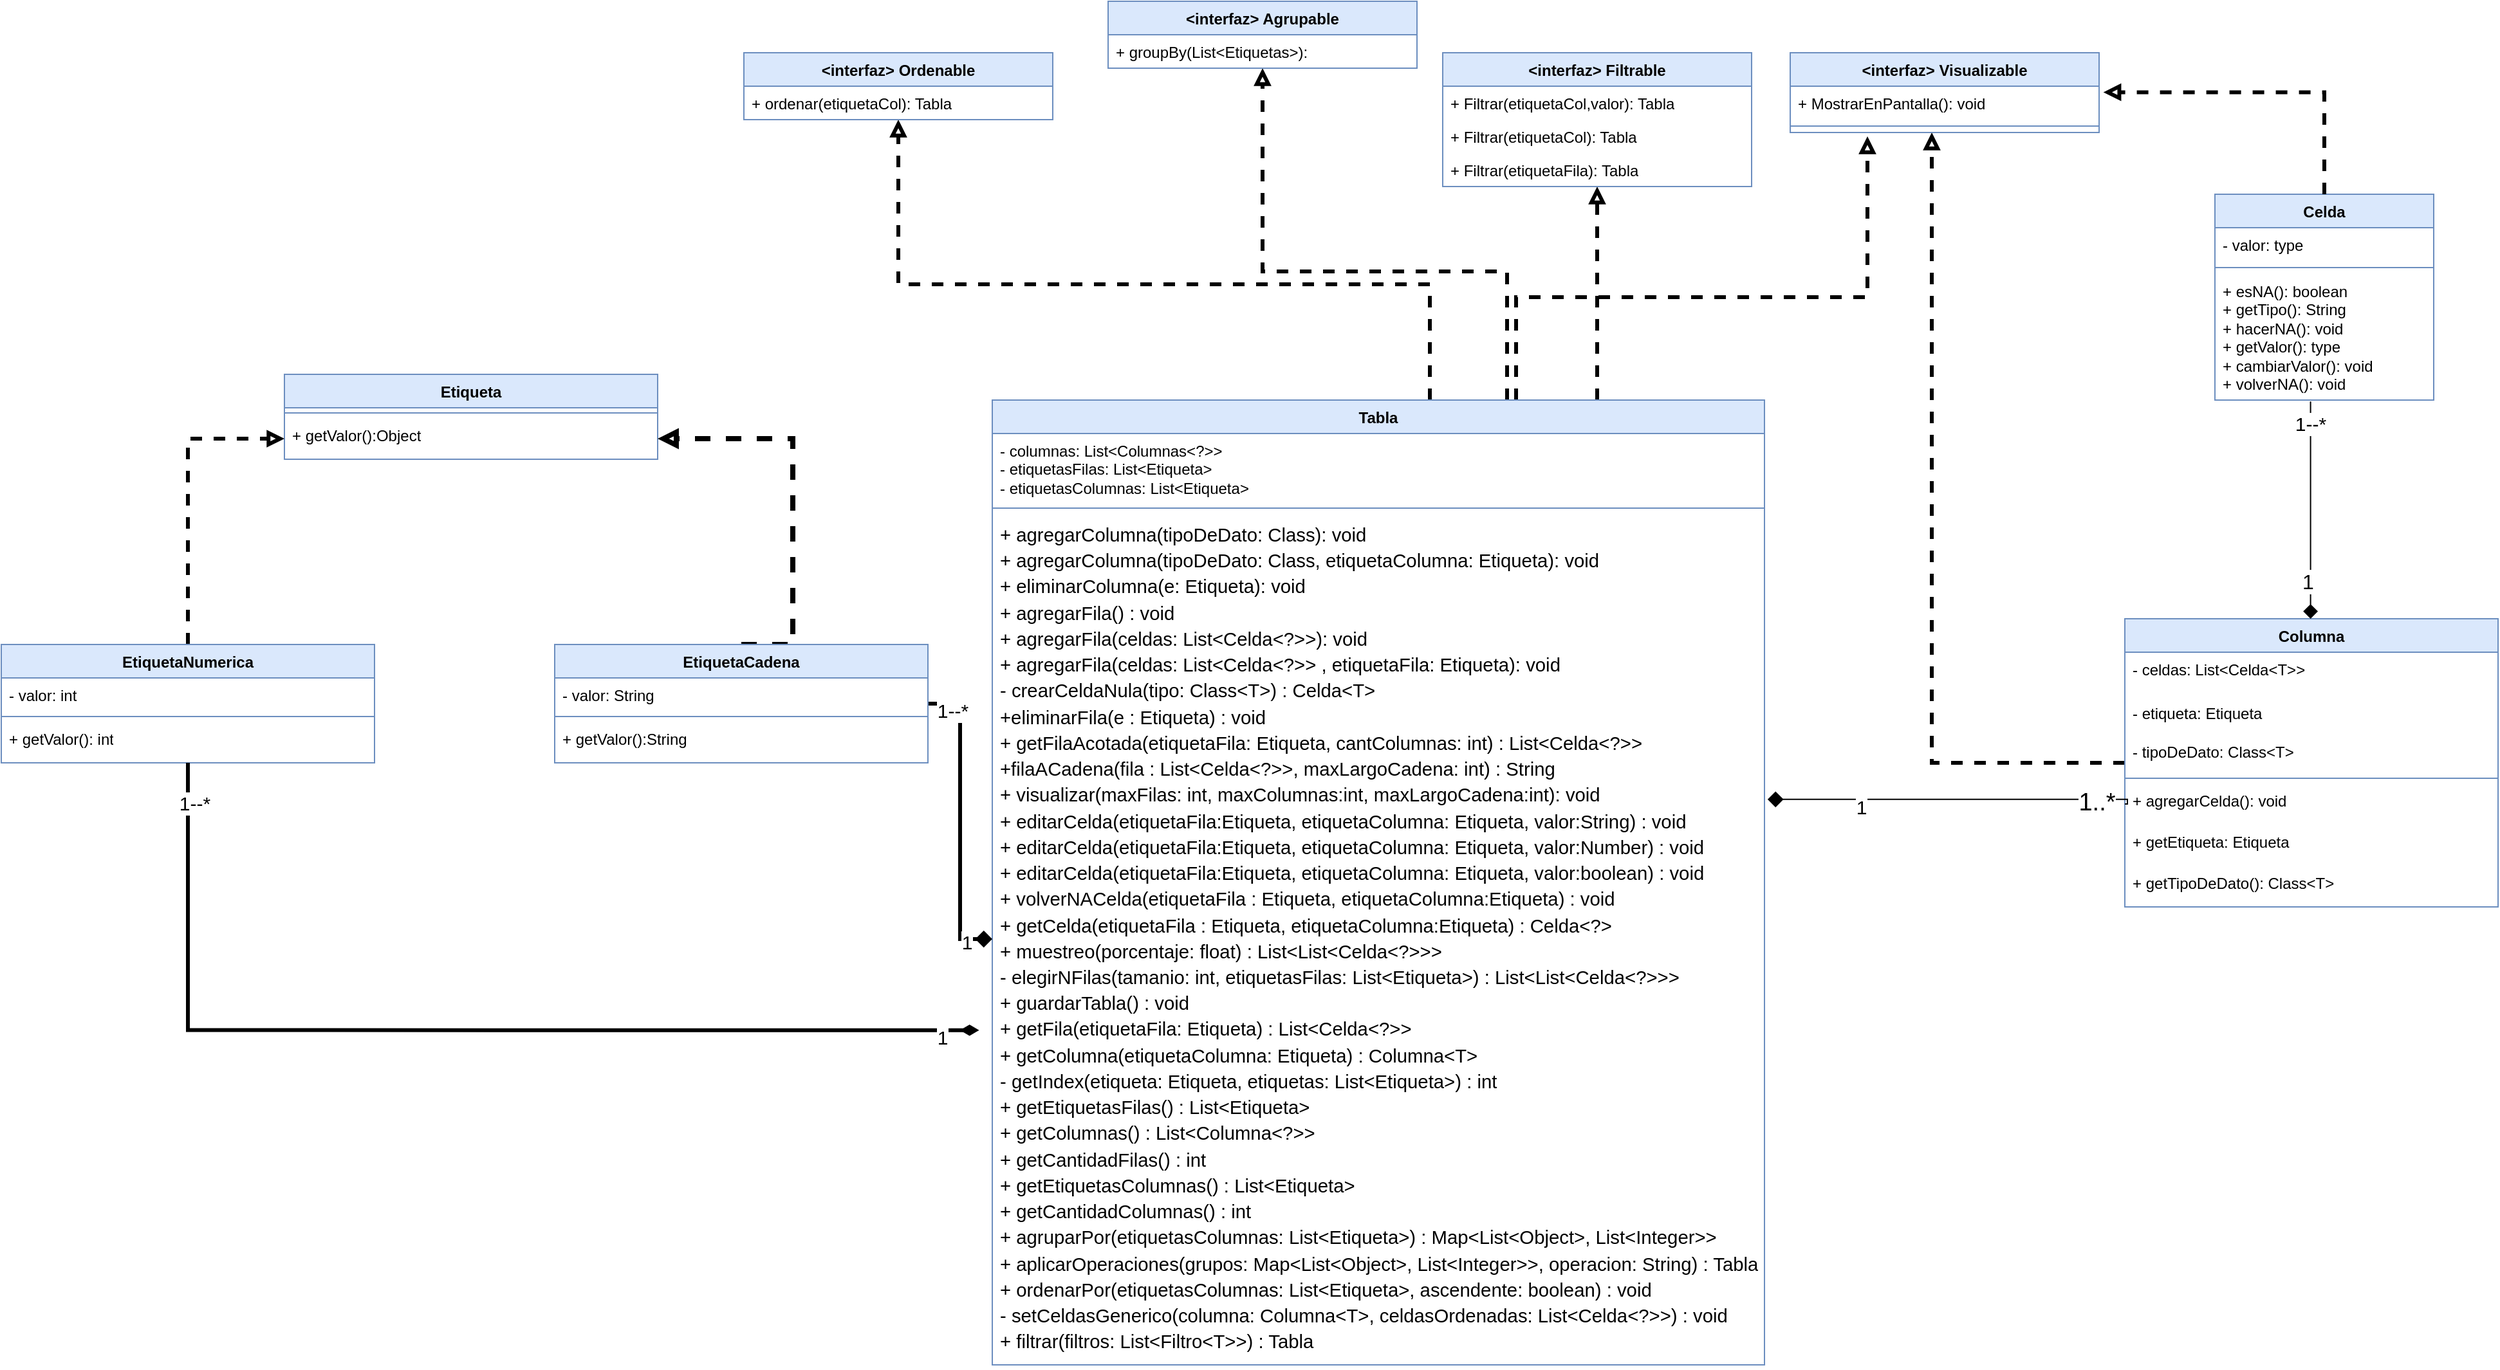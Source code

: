 <mxfile version="24.8.3">
  <diagram id="C5RBs43oDa-KdzZeNtuy" name="Page-1">
    <mxGraphModel grid="1" page="1" gridSize="10" guides="1" tooltips="1" connect="1" arrows="1" fold="1" pageScale="1" pageWidth="827" pageHeight="1169" math="0" shadow="0">
      <root>
        <mxCell id="WIyWlLk6GJQsqaUBKTNV-0" />
        <mxCell id="WIyWlLk6GJQsqaUBKTNV-1" parent="WIyWlLk6GJQsqaUBKTNV-0" />
        <mxCell id="q9UrmFjbQstU2wRroAio-48" style="edgeStyle=orthogonalEdgeStyle;rounded=0;orthogonalLoop=1;jettySize=auto;html=1;endArrow=block;endFill=0;dashed=1;targetPerimeterSpacing=3;strokeWidth=3;" edge="1" parent="WIyWlLk6GJQsqaUBKTNV-1" source="oLj8v_Cs-I64bkj5ZnjB-8" target="q9UrmFjbQstU2wRroAio-42">
          <mxGeometry relative="1" as="geometry">
            <mxPoint x="510" y="-50" as="targetPoint" />
            <Array as="points">
              <mxPoint x="187" y="70" />
              <mxPoint x="460" y="70" />
            </Array>
          </mxGeometry>
        </mxCell>
        <mxCell id="CI0wXf1N5m8Gd59wG75S-23" style="edgeStyle=orthogonalEdgeStyle;rounded=0;orthogonalLoop=1;jettySize=auto;html=1;dashed=1;strokeWidth=3;endArrow=block;endFill=0;" edge="1" parent="WIyWlLk6GJQsqaUBKTNV-1" source="oLj8v_Cs-I64bkj5ZnjB-8" target="CI0wXf1N5m8Gd59wG75S-9">
          <mxGeometry relative="1" as="geometry">
            <Array as="points">
              <mxPoint x="180" y="50" />
              <mxPoint x="-10" y="50" />
            </Array>
          </mxGeometry>
        </mxCell>
        <mxCell id="CI0wXf1N5m8Gd59wG75S-24" style="edgeStyle=orthogonalEdgeStyle;rounded=0;orthogonalLoop=1;jettySize=auto;html=1;dashed=1;strokeWidth=3;endArrow=block;endFill=0;" edge="1" parent="WIyWlLk6GJQsqaUBKTNV-1" source="oLj8v_Cs-I64bkj5ZnjB-8" target="CI0wXf1N5m8Gd59wG75S-14">
          <mxGeometry relative="1" as="geometry">
            <Array as="points">
              <mxPoint x="120" y="60" />
              <mxPoint x="-293" y="60" />
            </Array>
          </mxGeometry>
        </mxCell>
        <mxCell id="CI0wXf1N5m8Gd59wG75S-25" style="edgeStyle=orthogonalEdgeStyle;rounded=0;orthogonalLoop=1;jettySize=auto;html=1;dashed=1;strokeWidth=3;endArrow=block;endFill=0;" edge="1" parent="WIyWlLk6GJQsqaUBKTNV-1" source="oLj8v_Cs-I64bkj5ZnjB-8" target="CI0wXf1N5m8Gd59wG75S-6">
          <mxGeometry relative="1" as="geometry">
            <Array as="points">
              <mxPoint x="250" y="90" />
              <mxPoint x="250" y="90" />
            </Array>
          </mxGeometry>
        </mxCell>
        <mxCell id="oLj8v_Cs-I64bkj5ZnjB-8" value="Tabla" style="swimlane;fontStyle=1;align=center;verticalAlign=top;childLayout=stackLayout;horizontal=1;startSize=26;horizontalStack=0;resizeParent=1;resizeParentMax=0;resizeLast=0;collapsible=1;marginBottom=0;whiteSpace=wrap;html=1;fillColor=#dae8fc;strokeColor=#6c8ebf;" vertex="1" parent="WIyWlLk6GJQsqaUBKTNV-1">
          <mxGeometry x="-220" y="150" width="600" height="750" as="geometry" />
        </mxCell>
        <mxCell id="oLj8v_Cs-I64bkj5ZnjB-9" value="- columnas: List&amp;lt;Columnas&amp;lt;?&amp;gt;&amp;gt;&lt;div&gt;- etiquetasFilas: List&amp;lt;Etiqueta&amp;gt;&lt;/div&gt;&lt;div&gt;- etiquetasColumnas: List&amp;lt;Etiqueta&amp;gt;&lt;/div&gt;" style="text;strokeColor=none;fillColor=none;align=left;verticalAlign=top;spacingLeft=4;spacingRight=4;overflow=hidden;rotatable=0;points=[[0,0.5],[1,0.5]];portConstraint=eastwest;whiteSpace=wrap;html=1;" vertex="1" parent="oLj8v_Cs-I64bkj5ZnjB-8">
          <mxGeometry y="26" width="600" height="54" as="geometry" />
        </mxCell>
        <mxCell id="oLj8v_Cs-I64bkj5ZnjB-10" value="" style="line;strokeWidth=1;fillColor=none;align=left;verticalAlign=middle;spacingTop=-1;spacingLeft=3;spacingRight=3;rotatable=0;labelPosition=right;points=[];portConstraint=eastwest;strokeColor=inherit;" vertex="1" parent="oLj8v_Cs-I64bkj5ZnjB-8">
          <mxGeometry y="80" width="600" height="8" as="geometry" />
        </mxCell>
        <mxCell id="oLj8v_Cs-I64bkj5ZnjB-25" value="&lt;span id=&quot;docs-internal-guid-390aeb77-7fff-f92b-782c-c8a7b1c5136b&quot;&gt;&lt;p style=&quot;line-height:1.38;margin-top:0pt;margin-bottom:0pt;&quot; dir=&quot;ltr&quot;&gt;&lt;span style=&quot;font-size: 11pt; font-family: Arial, sans-serif; background-color: transparent; font-variant-numeric: normal; font-variant-east-asian: normal; font-variant-alternates: normal; font-variant-position: normal; vertical-align: baseline; white-space-collapse: preserve;&quot;&gt;+ agregarColumna(tipoDeDato: Class): void&lt;/span&gt;&lt;/p&gt;&lt;p style=&quot;line-height:1.38;margin-top:0pt;margin-bottom:0pt;&quot; dir=&quot;ltr&quot;&gt;&lt;span style=&quot;font-size: 11pt; font-family: Arial, sans-serif; background-color: transparent; font-variant-numeric: normal; font-variant-east-asian: normal; font-variant-alternates: normal; font-variant-position: normal; vertical-align: baseline; white-space-collapse: preserve;&quot;&gt;+ agregarColumna(tipoDeDato: Class, etiquetaColumna: Etiqueta): void&lt;/span&gt;&lt;/p&gt;&lt;p style=&quot;line-height:1.38;margin-top:0pt;margin-bottom:0pt;&quot; dir=&quot;ltr&quot;&gt;&lt;span style=&quot;font-size: 11pt; font-family: Arial, sans-serif; background-color: transparent; font-variant-numeric: normal; font-variant-east-asian: normal; font-variant-alternates: normal; font-variant-position: normal; vertical-align: baseline; white-space-collapse: preserve;&quot;&gt;+ eliminarColumna(e: Etiqueta): void&lt;/span&gt;&lt;/p&gt;&lt;p style=&quot;line-height:1.38;margin-top:0pt;margin-bottom:0pt;&quot; dir=&quot;ltr&quot;&gt;&lt;span style=&quot;font-size: 11pt; font-family: Arial, sans-serif; background-color: transparent; font-variant-numeric: normal; font-variant-east-asian: normal; font-variant-alternates: normal; font-variant-position: normal; vertical-align: baseline; white-space-collapse: preserve;&quot;&gt;+ agregarFila() : void&lt;/span&gt;&lt;/p&gt;&lt;p style=&quot;line-height:1.38;margin-top:0pt;margin-bottom:0pt;&quot; dir=&quot;ltr&quot;&gt;&lt;span style=&quot;font-size: 11pt; font-family: Arial, sans-serif; background-color: transparent; font-variant-numeric: normal; font-variant-east-asian: normal; font-variant-alternates: normal; font-variant-position: normal; vertical-align: baseline; white-space-collapse: preserve;&quot;&gt;+ agregarFila(celdas: List&amp;lt;Celda&amp;lt;?&amp;gt;&amp;gt;): void&lt;/span&gt;&lt;/p&gt;&lt;p style=&quot;line-height:1.38;margin-top:0pt;margin-bottom:0pt;&quot; dir=&quot;ltr&quot;&gt;&lt;span style=&quot;font-size: 11pt; font-family: Arial, sans-serif; background-color: transparent; font-variant-numeric: normal; font-variant-east-asian: normal; font-variant-alternates: normal; font-variant-position: normal; vertical-align: baseline; white-space-collapse: preserve;&quot;&gt;+ agregarFila(celdas: List&amp;lt;Celda&amp;lt;?&amp;gt;&amp;gt; , etiquetaFila: Etiqueta): void&lt;/span&gt;&lt;/p&gt;&lt;p style=&quot;line-height:1.38;margin-top:0pt;margin-bottom:0pt;&quot; dir=&quot;ltr&quot;&gt;&lt;span style=&quot;font-size: 11pt; font-family: Arial, sans-serif; background-color: transparent; font-variant-numeric: normal; font-variant-east-asian: normal; font-variant-alternates: normal; font-variant-position: normal; vertical-align: baseline; white-space-collapse: preserve;&quot;&gt;- crearCeldaNula(tipo: Class&amp;lt;T&amp;gt;) : Celda&amp;lt;T&amp;gt;&lt;/span&gt;&lt;/p&gt;&lt;p style=&quot;line-height:1.38;margin-top:0pt;margin-bottom:0pt;&quot; dir=&quot;ltr&quot;&gt;&lt;span style=&quot;font-size: 11pt; font-family: Arial, sans-serif; background-color: transparent; font-variant-numeric: normal; font-variant-east-asian: normal; font-variant-alternates: normal; font-variant-position: normal; vertical-align: baseline; white-space-collapse: preserve;&quot;&gt;+eliminarFila(e : Etiqueta) : void&lt;/span&gt;&lt;/p&gt;&lt;p style=&quot;line-height:1.38;margin-top:0pt;margin-bottom:0pt;&quot; dir=&quot;ltr&quot;&gt;&lt;span style=&quot;font-size: 11pt; font-family: Arial, sans-serif; background-color: transparent; font-variant-numeric: normal; font-variant-east-asian: normal; font-variant-alternates: normal; font-variant-position: normal; vertical-align: baseline; white-space-collapse: preserve;&quot;&gt;+ getFilaAcotada(etiquetaFila: Etiqueta, cantColumnas: int) : List&amp;lt;Celda&amp;lt;?&amp;gt;&amp;gt;&lt;/span&gt;&lt;/p&gt;&lt;p style=&quot;line-height:1.38;margin-top:0pt;margin-bottom:0pt;&quot; dir=&quot;ltr&quot;&gt;&lt;span style=&quot;font-size: 11pt; font-family: Arial, sans-serif; background-color: transparent; font-variant-numeric: normal; font-variant-east-asian: normal; font-variant-alternates: normal; font-variant-position: normal; vertical-align: baseline; white-space-collapse: preserve;&quot;&gt;+filaACadena(fila : List&amp;lt;Celda&amp;lt;?&amp;gt;&amp;gt;, maxLargoCadena: int) : String&lt;/span&gt;&lt;/p&gt;&lt;p style=&quot;line-height:1.38;margin-top:0pt;margin-bottom:0pt;&quot; dir=&quot;ltr&quot;&gt;&lt;span style=&quot;font-size: 11pt; font-family: Arial, sans-serif; background-color: transparent; font-variant-numeric: normal; font-variant-east-asian: normal; font-variant-alternates: normal; font-variant-position: normal; vertical-align: baseline; white-space-collapse: preserve;&quot;&gt;+ visualizar(maxFilas: int, maxColumnas:int, maxLargoCadena:int): void&lt;/span&gt;&lt;/p&gt;&lt;p style=&quot;line-height:1.38;margin-top:0pt;margin-bottom:0pt;&quot; dir=&quot;ltr&quot;&gt;&lt;span style=&quot;font-size: 11pt; font-family: Arial, sans-serif; background-color: transparent; font-variant-numeric: normal; font-variant-east-asian: normal; font-variant-alternates: normal; font-variant-position: normal; vertical-align: baseline; white-space-collapse: preserve;&quot;&gt;+ editarCelda(etiquetaFila:Etiqueta, etiquetaColumna: Etiqueta, valor:String) : void&lt;/span&gt;&lt;/p&gt;&lt;p style=&quot;line-height:1.38;margin-top:0pt;margin-bottom:0pt;&quot; dir=&quot;ltr&quot;&gt;&lt;span style=&quot;font-size: 11pt; font-family: Arial, sans-serif; background-color: transparent; font-variant-numeric: normal; font-variant-east-asian: normal; font-variant-alternates: normal; font-variant-position: normal; vertical-align: baseline; white-space-collapse: preserve;&quot;&gt;+ editarCelda(etiquetaFila:Etiqueta, etiquetaColumna: Etiqueta, valor:Number) : void&lt;/span&gt;&lt;/p&gt;&lt;p style=&quot;line-height:1.38;margin-top:0pt;margin-bottom:0pt;&quot; dir=&quot;ltr&quot;&gt;&lt;span style=&quot;font-size: 11pt; font-family: Arial, sans-serif; background-color: transparent; font-variant-numeric: normal; font-variant-east-asian: normal; font-variant-alternates: normal; font-variant-position: normal; vertical-align: baseline; white-space-collapse: preserve;&quot;&gt;+ editarCelda(etiquetaFila:Etiqueta, etiquetaColumna: Etiqueta, valor:boolean) : void&lt;/span&gt;&lt;/p&gt;&lt;p style=&quot;line-height:1.38;margin-top:0pt;margin-bottom:0pt;&quot; dir=&quot;ltr&quot;&gt;&lt;span style=&quot;font-size: 11pt; font-family: Arial, sans-serif; background-color: transparent; font-variant-numeric: normal; font-variant-east-asian: normal; font-variant-alternates: normal; font-variant-position: normal; vertical-align: baseline; white-space-collapse: preserve;&quot;&gt;+ volverNACelda(etiquetaFila : Etiqueta, etiquetaColumna:Etiqueta) : void&lt;/span&gt;&lt;/p&gt;&lt;p style=&quot;line-height:1.38;margin-top:0pt;margin-bottom:0pt;&quot; dir=&quot;ltr&quot;&gt;&lt;span style=&quot;font-size: 11pt; font-family: Arial, sans-serif; background-color: transparent; font-variant-numeric: normal; font-variant-east-asian: normal; font-variant-alternates: normal; font-variant-position: normal; vertical-align: baseline; white-space-collapse: preserve;&quot;&gt;+ getCelda(etiquetaFila : Etiqueta, etiquetaColumna:Etiqueta) : Celda&amp;lt;?&amp;gt;&lt;/span&gt;&lt;/p&gt;&lt;p style=&quot;line-height:1.38;margin-top:0pt;margin-bottom:0pt;&quot; dir=&quot;ltr&quot;&gt;&lt;span style=&quot;font-size: 11pt; font-family: Arial, sans-serif; background-color: transparent; font-variant-numeric: normal; font-variant-east-asian: normal; font-variant-alternates: normal; font-variant-position: normal; vertical-align: baseline; white-space-collapse: preserve;&quot;&gt;+ muestreo(porcentaje: float) : List&amp;lt;List&amp;lt;Celda&amp;lt;?&amp;gt;&amp;gt;&amp;gt;&lt;/span&gt;&lt;/p&gt;&lt;p style=&quot;line-height:1.38;margin-top:0pt;margin-bottom:0pt;&quot; dir=&quot;ltr&quot;&gt;&lt;span style=&quot;font-size: 11pt; font-family: Arial, sans-serif; background-color: transparent; font-variant-numeric: normal; font-variant-east-asian: normal; font-variant-alternates: normal; font-variant-position: normal; vertical-align: baseline; white-space-collapse: preserve;&quot;&gt;- elegirNFilas(tamanio: int, etiquetasFilas: List&amp;lt;Etiqueta&amp;gt;) : List&amp;lt;List&amp;lt;Celda&amp;lt;?&amp;gt;&amp;gt;&amp;gt;&lt;/span&gt;&lt;/p&gt;&lt;p style=&quot;line-height:1.38;margin-top:0pt;margin-bottom:0pt;&quot; dir=&quot;ltr&quot;&gt;&lt;span style=&quot;font-size: 11pt; font-family: Arial, sans-serif; background-color: transparent; font-variant-numeric: normal; font-variant-east-asian: normal; font-variant-alternates: normal; font-variant-position: normal; vertical-align: baseline; white-space-collapse: preserve;&quot;&gt;+ guardarTabla() : void&lt;/span&gt;&lt;/p&gt;&lt;p style=&quot;line-height:1.38;margin-top:0pt;margin-bottom:0pt;&quot; dir=&quot;ltr&quot;&gt;&lt;span style=&quot;font-size: 11pt; font-family: Arial, sans-serif; background-color: transparent; font-variant-numeric: normal; font-variant-east-asian: normal; font-variant-alternates: normal; font-variant-position: normal; vertical-align: baseline; white-space-collapse: preserve;&quot;&gt;+ getFila(etiquetaFila: Etiqueta) : List&amp;lt;Celda&amp;lt;?&amp;gt;&amp;gt;&lt;/span&gt;&lt;/p&gt;&lt;p style=&quot;line-height:1.38;margin-top:0pt;margin-bottom:0pt;&quot; dir=&quot;ltr&quot;&gt;&lt;span style=&quot;font-size: 11pt; font-family: Arial, sans-serif; background-color: transparent; font-variant-numeric: normal; font-variant-east-asian: normal; font-variant-alternates: normal; font-variant-position: normal; vertical-align: baseline; white-space-collapse: preserve;&quot;&gt;+ getColumna(etiquetaColumna: Etiqueta) : Columna&amp;lt;T&amp;gt;&lt;/span&gt;&lt;/p&gt;&lt;p style=&quot;line-height:1.38;margin-top:0pt;margin-bottom:0pt;&quot; dir=&quot;ltr&quot;&gt;&lt;span style=&quot;font-size: 11pt; font-family: Arial, sans-serif; background-color: transparent; font-variant-numeric: normal; font-variant-east-asian: normal; font-variant-alternates: normal; font-variant-position: normal; vertical-align: baseline; white-space-collapse: preserve;&quot;&gt;- getIndex(etiqueta: Etiqueta, etiquetas: List&amp;lt;Etiqueta&amp;gt;) : int&lt;/span&gt;&lt;/p&gt;&lt;p style=&quot;line-height:1.38;margin-top:0pt;margin-bottom:0pt;&quot; dir=&quot;ltr&quot;&gt;&lt;span style=&quot;font-size: 11pt; font-family: Arial, sans-serif; background-color: transparent; font-variant-numeric: normal; font-variant-east-asian: normal; font-variant-alternates: normal; font-variant-position: normal; vertical-align: baseline; white-space-collapse: preserve;&quot;&gt;+ getEtiquetasFilas() : List&amp;lt;Etiqueta&amp;gt;&lt;/span&gt;&lt;/p&gt;&lt;p style=&quot;line-height:1.38;margin-top:0pt;margin-bottom:0pt;&quot; dir=&quot;ltr&quot;&gt;&lt;span style=&quot;font-size: 11pt; font-family: Arial, sans-serif; background-color: transparent; font-variant-numeric: normal; font-variant-east-asian: normal; font-variant-alternates: normal; font-variant-position: normal; vertical-align: baseline; white-space-collapse: preserve;&quot;&gt;+ getColumnas() : List&amp;lt;Columna&amp;lt;?&amp;gt;&amp;gt;&lt;/span&gt;&lt;/p&gt;&lt;p style=&quot;line-height:1.38;margin-top:0pt;margin-bottom:0pt;&quot; dir=&quot;ltr&quot;&gt;&lt;span style=&quot;font-size: 11pt; font-family: Arial, sans-serif; background-color: transparent; font-variant-numeric: normal; font-variant-east-asian: normal; font-variant-alternates: normal; font-variant-position: normal; vertical-align: baseline; white-space-collapse: preserve;&quot;&gt;+ getCantidadFilas() : int&lt;/span&gt;&lt;/p&gt;&lt;p style=&quot;line-height:1.38;margin-top:0pt;margin-bottom:0pt;&quot; dir=&quot;ltr&quot;&gt;&lt;span style=&quot;font-size: 11pt; font-family: Arial, sans-serif; background-color: transparent; font-variant-numeric: normal; font-variant-east-asian: normal; font-variant-alternates: normal; font-variant-position: normal; vertical-align: baseline; white-space-collapse: preserve;&quot;&gt;+ getEtiquetasColumnas() : List&amp;lt;Etiqueta&amp;gt;&lt;/span&gt;&lt;/p&gt;&lt;p style=&quot;line-height:1.38;margin-top:0pt;margin-bottom:0pt;&quot; dir=&quot;ltr&quot;&gt;&lt;span style=&quot;font-size: 11pt; font-family: Arial, sans-serif; background-color: transparent; font-variant-numeric: normal; font-variant-east-asian: normal; font-variant-alternates: normal; font-variant-position: normal; vertical-align: baseline; white-space-collapse: preserve;&quot;&gt;+ getCantidadColumnas() : int&lt;/span&gt;&lt;/p&gt;&lt;p style=&quot;line-height:1.38;margin-top:0pt;margin-bottom:0pt;&quot; dir=&quot;ltr&quot;&gt;&lt;span style=&quot;font-size: 11pt; font-family: Arial, sans-serif; background-color: transparent; font-variant-numeric: normal; font-variant-east-asian: normal; font-variant-alternates: normal; font-variant-position: normal; vertical-align: baseline; white-space-collapse: preserve;&quot;&gt;+ agruparPor(etiquetasColumnas: List&amp;lt;Etiqueta&amp;gt;) : Map&amp;lt;List&amp;lt;Object&amp;gt;, List&amp;lt;Integer&amp;gt;&amp;gt;&lt;/span&gt;&lt;/p&gt;&lt;p style=&quot;line-height:1.38;margin-top:0pt;margin-bottom:0pt;&quot; dir=&quot;ltr&quot;&gt;&lt;span style=&quot;font-size: 11pt; font-family: Arial, sans-serif; background-color: transparent; font-variant-numeric: normal; font-variant-east-asian: normal; font-variant-alternates: normal; font-variant-position: normal; vertical-align: baseline; white-space-collapse: preserve;&quot;&gt;+ aplicarOperaciones(grupos: Map&amp;lt;List&amp;lt;Object&amp;gt;, List&amp;lt;Integer&amp;gt;&amp;gt;, operacion: String) : Tabla&lt;/span&gt;&lt;/p&gt;&lt;p style=&quot;line-height:1.38;margin-top:0pt;margin-bottom:0pt;&quot; dir=&quot;ltr&quot;&gt;&lt;span style=&quot;font-size: 11pt; font-family: Arial, sans-serif; background-color: transparent; font-variant-numeric: normal; font-variant-east-asian: normal; font-variant-alternates: normal; font-variant-position: normal; vertical-align: baseline; white-space-collapse: preserve;&quot;&gt;+ ordenarPor(etiquetasColumnas: List&amp;lt;Etiqueta&amp;gt;, ascendente: boolean) : void&lt;/span&gt;&lt;/p&gt;&lt;p style=&quot;line-height:1.38;margin-top:0pt;margin-bottom:0pt;&quot; dir=&quot;ltr&quot;&gt;&lt;span style=&quot;font-size: 11pt; font-family: Arial, sans-serif; background-color: transparent; font-variant-numeric: normal; font-variant-east-asian: normal; font-variant-alternates: normal; font-variant-position: normal; vertical-align: baseline; white-space-collapse: preserve;&quot;&gt;- setCeldasGenerico(columna: Columna&amp;lt;T&amp;gt;, celdasOrdenadas: List&amp;lt;Celda&amp;lt;?&amp;gt;&amp;gt;) : void&lt;/span&gt;&lt;/p&gt;&lt;p style=&quot;line-height:1.38;margin-top:0pt;margin-bottom:0pt;&quot; dir=&quot;ltr&quot;&gt;&lt;span style=&quot;font-size: 11pt; font-family: Arial, sans-serif; background-color: transparent; font-variant-numeric: normal; font-variant-east-asian: normal; font-variant-alternates: normal; font-variant-position: normal; vertical-align: baseline; white-space-collapse: preserve;&quot;&gt;+ filtrar(filtros: List&amp;lt;Filtro&amp;lt;T&amp;gt;&amp;gt;) : Tabla&lt;/span&gt;&lt;/p&gt;&lt;div&gt;&lt;span style=&quot;font-size: 11pt; font-family: Arial, sans-serif; background-color: transparent; font-variant-numeric: normal; font-variant-east-asian: normal; font-variant-alternates: normal; font-variant-position: normal; vertical-align: baseline; white-space-collapse: preserve;&quot;&gt;&lt;br&gt;&lt;/span&gt;&lt;/div&gt;&lt;/span&gt;" style="text;strokeColor=none;fillColor=none;align=left;verticalAlign=top;spacingLeft=4;spacingRight=4;overflow=hidden;rotatable=0;points=[[0,0.5],[1,0.5]];portConstraint=eastwest;whiteSpace=wrap;html=1;" vertex="1" parent="oLj8v_Cs-I64bkj5ZnjB-8">
          <mxGeometry y="88" width="600" height="662" as="geometry" />
        </mxCell>
        <mxCell id="oLj8v_Cs-I64bkj5ZnjB-16" value="Celda" style="swimlane;fontStyle=1;align=center;verticalAlign=top;childLayout=stackLayout;horizontal=1;startSize=26;horizontalStack=0;resizeParent=1;resizeParentMax=0;resizeLast=0;collapsible=1;marginBottom=0;whiteSpace=wrap;html=1;fillColor=#dae8fc;strokeColor=#6c8ebf;" vertex="1" parent="WIyWlLk6GJQsqaUBKTNV-1">
          <mxGeometry x="730" y="-10" width="170" height="160" as="geometry" />
        </mxCell>
        <mxCell id="oLj8v_Cs-I64bkj5ZnjB-17" value="- valor: type" style="text;strokeColor=none;fillColor=none;align=left;verticalAlign=top;spacingLeft=4;spacingRight=4;overflow=hidden;rotatable=0;points=[[0,0.5],[1,0.5]];portConstraint=eastwest;whiteSpace=wrap;html=1;" vertex="1" parent="oLj8v_Cs-I64bkj5ZnjB-16">
          <mxGeometry y="26" width="170" height="26" as="geometry" />
        </mxCell>
        <mxCell id="oLj8v_Cs-I64bkj5ZnjB-18" value="" style="line;strokeWidth=1;fillColor=none;align=left;verticalAlign=middle;spacingTop=-1;spacingLeft=3;spacingRight=3;rotatable=0;labelPosition=right;points=[];portConstraint=eastwest;strokeColor=inherit;" vertex="1" parent="oLj8v_Cs-I64bkj5ZnjB-16">
          <mxGeometry y="52" width="170" height="10" as="geometry" />
        </mxCell>
        <mxCell id="ZFso6s3Zh3TI1tPXcgcM-4" value="+ esNA(): boolean&lt;div&gt;+ getTipo(): String&lt;/div&gt;&lt;div&gt;+ hacerNA(): void&lt;/div&gt;&lt;div&gt;+ getValor(): type&lt;/div&gt;&lt;div&gt;+ cambiarValor(): void&lt;/div&gt;&lt;div&gt;+ volverNA(): void&lt;/div&gt;" style="text;strokeColor=none;fillColor=none;align=left;verticalAlign=top;spacingLeft=4;spacingRight=4;overflow=hidden;rotatable=0;points=[[0,0.5],[1,0.5]];portConstraint=eastwest;whiteSpace=wrap;html=1;" vertex="1" parent="oLj8v_Cs-I64bkj5ZnjB-16">
          <mxGeometry y="62" width="170" height="98" as="geometry" />
        </mxCell>
        <mxCell id="q9UrmFjbQstU2wRroAio-51" style="edgeStyle=orthogonalEdgeStyle;rounded=0;orthogonalLoop=1;jettySize=auto;html=1;dashed=1;strokeWidth=3;endArrow=block;endFill=0;" edge="1" parent="WIyWlLk6GJQsqaUBKTNV-1" source="oLj8v_Cs-I64bkj5ZnjB-39" target="q9UrmFjbQstU2wRroAio-42">
          <mxGeometry relative="1" as="geometry">
            <mxPoint x="560" y="-50" as="targetPoint" />
            <Array as="points">
              <mxPoint x="510" y="432" />
            </Array>
          </mxGeometry>
        </mxCell>
        <mxCell id="oLj8v_Cs-I64bkj5ZnjB-39" value="Columna" style="swimlane;fontStyle=1;align=center;verticalAlign=top;childLayout=stackLayout;horizontal=1;startSize=26;horizontalStack=0;resizeParent=1;resizeParentMax=0;resizeLast=0;collapsible=1;marginBottom=0;whiteSpace=wrap;html=1;fillColor=#dae8fc;strokeColor=#6c8ebf;" vertex="1" parent="WIyWlLk6GJQsqaUBKTNV-1">
          <mxGeometry x="660" y="320" width="290" height="224" as="geometry" />
        </mxCell>
        <mxCell id="oLj8v_Cs-I64bkj5ZnjB-40" value="- celdas: List&amp;lt;Celda&amp;lt;T&amp;gt;&amp;gt;" style="text;strokeColor=none;fillColor=none;align=left;verticalAlign=top;spacingLeft=4;spacingRight=4;overflow=hidden;rotatable=0;points=[[0,0.5],[1,0.5]];portConstraint=eastwest;whiteSpace=wrap;html=1;" vertex="1" parent="oLj8v_Cs-I64bkj5ZnjB-39">
          <mxGeometry y="26" width="290" height="34" as="geometry" />
        </mxCell>
        <mxCell id="xTgTQjscUqH2USl0DPqA-5" value="- etiqueta: Etiqueta" style="text;strokeColor=none;fillColor=none;align=left;verticalAlign=top;spacingLeft=4;spacingRight=4;overflow=hidden;rotatable=0;points=[[0,0.5],[1,0.5]];portConstraint=eastwest;whiteSpace=wrap;html=1;" vertex="1" parent="oLj8v_Cs-I64bkj5ZnjB-39">
          <mxGeometry y="60" width="290" height="30" as="geometry" />
        </mxCell>
        <mxCell id="vMWLNOjbn0Jhq4H17jPL-13" value="- tipoDeDato: Class&amp;lt;T&amp;gt;" style="text;strokeColor=none;fillColor=none;align=left;verticalAlign=top;spacingLeft=4;spacingRight=4;overflow=hidden;rotatable=0;points=[[0,0.5],[1,0.5]];portConstraint=eastwest;whiteSpace=wrap;html=1;" vertex="1" parent="oLj8v_Cs-I64bkj5ZnjB-39">
          <mxGeometry y="90" width="290" height="30" as="geometry" />
        </mxCell>
        <mxCell id="ZFso6s3Zh3TI1tPXcgcM-0" value="" style="line;strokeWidth=1;fillColor=none;align=left;verticalAlign=middle;spacingTop=-1;spacingLeft=3;spacingRight=3;rotatable=0;labelPosition=right;points=[];portConstraint=eastwest;strokeColor=inherit;" vertex="1" parent="oLj8v_Cs-I64bkj5ZnjB-39">
          <mxGeometry y="120" width="290" height="8" as="geometry" />
        </mxCell>
        <mxCell id="ZFso6s3Zh3TI1tPXcgcM-1" value="+ agregarCelda(): void" style="text;strokeColor=none;fillColor=none;align=left;verticalAlign=top;spacingLeft=4;spacingRight=4;overflow=hidden;rotatable=0;points=[[0,0.5],[1,0.5]];portConstraint=eastwest;whiteSpace=wrap;html=1;" vertex="1" parent="oLj8v_Cs-I64bkj5ZnjB-39">
          <mxGeometry y="128" width="290" height="32" as="geometry" />
        </mxCell>
        <mxCell id="vMWLNOjbn0Jhq4H17jPL-14" value="+ getEtiqueta: Etiqueta" style="text;strokeColor=none;fillColor=none;align=left;verticalAlign=top;spacingLeft=4;spacingRight=4;overflow=hidden;rotatable=0;points=[[0,0.5],[1,0.5]];portConstraint=eastwest;whiteSpace=wrap;html=1;" vertex="1" parent="oLj8v_Cs-I64bkj5ZnjB-39">
          <mxGeometry y="160" width="290" height="32" as="geometry" />
        </mxCell>
        <mxCell id="vMWLNOjbn0Jhq4H17jPL-15" value="+ getTipoDeDato(): Class&amp;lt;T&amp;gt;" style="text;strokeColor=none;fillColor=none;align=left;verticalAlign=top;spacingLeft=4;spacingRight=4;overflow=hidden;rotatable=0;points=[[0,0.5],[1,0.5]];portConstraint=eastwest;whiteSpace=wrap;html=1;" vertex="1" parent="oLj8v_Cs-I64bkj5ZnjB-39">
          <mxGeometry y="192" width="290" height="32" as="geometry" />
        </mxCell>
        <mxCell id="q9UrmFjbQstU2wRroAio-12" style="edgeStyle=orthogonalEdgeStyle;rounded=0;orthogonalLoop=1;jettySize=auto;html=1;endArrow=diamond;endFill=1;endSize=10;exitX=0;exitY=0.5;exitDx=0;exitDy=0;entryX=1.004;entryY=0.336;entryDx=0;entryDy=0;entryPerimeter=0;" edge="1" parent="WIyWlLk6GJQsqaUBKTNV-1" source="ZFso6s3Zh3TI1tPXcgcM-1" target="oLj8v_Cs-I64bkj5ZnjB-25">
          <mxGeometry relative="1" as="geometry">
            <Array as="points">
              <mxPoint x="662" y="464" />
              <mxPoint x="662" y="460" />
            </Array>
          </mxGeometry>
        </mxCell>
        <mxCell id="q9UrmFjbQstU2wRroAio-16" value="&lt;font style=&quot;font-size: 15px;&quot;&gt;1&lt;/font&gt;" style="edgeLabel;html=1;align=center;verticalAlign=middle;resizable=0;points=[];" connectable="0" vertex="1" parent="q9UrmFjbQstU2wRroAio-12">
          <mxGeometry x="0.495" y="5" relative="1" as="geometry">
            <mxPoint as="offset" />
          </mxGeometry>
        </mxCell>
        <mxCell id="q9UrmFjbQstU2wRroAio-17" value="1..*" style="edgeLabel;html=1;align=center;verticalAlign=middle;resizable=0;points=[];fontSize=19;" connectable="0" vertex="1" parent="q9UrmFjbQstU2wRroAio-12">
          <mxGeometry x="-0.799" y="2" relative="1" as="geometry">
            <mxPoint x="-1" as="offset" />
          </mxGeometry>
        </mxCell>
        <mxCell id="q9UrmFjbQstU2wRroAio-13" style="edgeStyle=orthogonalEdgeStyle;rounded=0;orthogonalLoop=1;jettySize=auto;html=1;endArrow=diamond;endFill=1;endSize=9;exitX=0.437;exitY=1.011;exitDx=0;exitDy=0;exitPerimeter=0;" edge="1" parent="WIyWlLk6GJQsqaUBKTNV-1" source="ZFso6s3Zh3TI1tPXcgcM-4" target="oLj8v_Cs-I64bkj5ZnjB-39">
          <mxGeometry relative="1" as="geometry">
            <mxPoint x="550" y="124" as="targetPoint" />
            <Array as="points">
              <mxPoint x="804" y="250" />
              <mxPoint x="804" y="250" />
            </Array>
          </mxGeometry>
        </mxCell>
        <mxCell id="q9UrmFjbQstU2wRroAio-18" value="1" style="edgeLabel;html=1;align=center;verticalAlign=middle;resizable=0;points=[];fontSize=16;" connectable="0" vertex="1" parent="q9UrmFjbQstU2wRroAio-13">
          <mxGeometry x="0.652" y="-3" relative="1" as="geometry">
            <mxPoint as="offset" />
          </mxGeometry>
        </mxCell>
        <mxCell id="q9UrmFjbQstU2wRroAio-19" value="1--*" style="edgeLabel;html=1;align=center;verticalAlign=middle;resizable=0;points=[];fontSize=15;" connectable="0" vertex="1" parent="q9UrmFjbQstU2wRroAio-13">
          <mxGeometry x="-0.796" relative="1" as="geometry">
            <mxPoint x="-1" as="offset" />
          </mxGeometry>
        </mxCell>
        <mxCell id="q9UrmFjbQstU2wRroAio-42" value="&amp;lt;interfaz&amp;gt; Visualizable" style="swimlane;fontStyle=1;align=center;verticalAlign=top;childLayout=stackLayout;horizontal=1;startSize=26;horizontalStack=0;resizeParent=1;resizeParentMax=0;resizeLast=0;collapsible=1;marginBottom=0;whiteSpace=wrap;html=1;fillColor=#dae8fc;strokeColor=#6c8ebf;" vertex="1" parent="WIyWlLk6GJQsqaUBKTNV-1">
          <mxGeometry x="400" y="-120" width="240" height="62" as="geometry" />
        </mxCell>
        <mxCell id="q9UrmFjbQstU2wRroAio-46" value="+ MostrarEnPantalla(): void" style="text;strokeColor=none;fillColor=none;align=left;verticalAlign=top;spacingLeft=4;spacingRight=4;overflow=hidden;rotatable=0;points=[[0,0.5],[1,0.5]];portConstraint=eastwest;whiteSpace=wrap;html=1;" vertex="1" parent="q9UrmFjbQstU2wRroAio-42">
          <mxGeometry y="26" width="240" height="26" as="geometry" />
        </mxCell>
        <mxCell id="q9UrmFjbQstU2wRroAio-47" value="" style="line;strokeWidth=1;fillColor=none;align=left;verticalAlign=middle;spacingTop=-1;spacingLeft=3;spacingRight=3;rotatable=0;labelPosition=right;points=[];portConstraint=eastwest;strokeColor=inherit;" vertex="1" parent="q9UrmFjbQstU2wRroAio-42">
          <mxGeometry y="52" width="240" height="10" as="geometry" />
        </mxCell>
        <mxCell id="q9UrmFjbQstU2wRroAio-50" style="edgeStyle=orthogonalEdgeStyle;rounded=0;orthogonalLoop=1;jettySize=auto;html=1;entryX=1.014;entryY=0.181;entryDx=0;entryDy=0;entryPerimeter=0;dashed=1;strokeWidth=3;endArrow=block;endFill=0;" edge="1" parent="WIyWlLk6GJQsqaUBKTNV-1" source="oLj8v_Cs-I64bkj5ZnjB-16" target="q9UrmFjbQstU2wRroAio-46">
          <mxGeometry relative="1" as="geometry" />
        </mxCell>
        <mxCell id="CI0wXf1N5m8Gd59wG75S-6" value="&amp;lt;interfaz&amp;gt; Filtrable" style="swimlane;fontStyle=1;align=center;verticalAlign=top;childLayout=stackLayout;horizontal=1;startSize=26;horizontalStack=0;resizeParent=1;resizeParentMax=0;resizeLast=0;collapsible=1;marginBottom=0;whiteSpace=wrap;html=1;fillColor=#dae8fc;strokeColor=#6c8ebf;" vertex="1" parent="WIyWlLk6GJQsqaUBKTNV-1">
          <mxGeometry x="130" y="-120" width="240" height="104" as="geometry" />
        </mxCell>
        <mxCell id="CI0wXf1N5m8Gd59wG75S-7" value="+ Filtrar(etiquetaCol,valor): Tabla" style="text;strokeColor=none;fillColor=none;align=left;verticalAlign=top;spacingLeft=4;spacingRight=4;overflow=hidden;rotatable=0;points=[[0,0.5],[1,0.5]];portConstraint=eastwest;whiteSpace=wrap;html=1;" vertex="1" parent="CI0wXf1N5m8Gd59wG75S-6">
          <mxGeometry y="26" width="240" height="26" as="geometry" />
        </mxCell>
        <mxCell id="CI0wXf1N5m8Gd59wG75S-12" value="+ Filtrar(etiquetaCol): Tabla" style="text;strokeColor=none;fillColor=none;align=left;verticalAlign=top;spacingLeft=4;spacingRight=4;overflow=hidden;rotatable=0;points=[[0,0.5],[1,0.5]];portConstraint=eastwest;whiteSpace=wrap;html=1;" vertex="1" parent="CI0wXf1N5m8Gd59wG75S-6">
          <mxGeometry y="52" width="240" height="26" as="geometry" />
        </mxCell>
        <mxCell id="CI0wXf1N5m8Gd59wG75S-17" value="+ Filtrar(etiquetaFila): Tabla" style="text;strokeColor=none;fillColor=none;align=left;verticalAlign=top;spacingLeft=4;spacingRight=4;overflow=hidden;rotatable=0;points=[[0,0.5],[1,0.5]];portConstraint=eastwest;whiteSpace=wrap;html=1;" vertex="1" parent="CI0wXf1N5m8Gd59wG75S-6">
          <mxGeometry y="78" width="240" height="26" as="geometry" />
        </mxCell>
        <mxCell id="CI0wXf1N5m8Gd59wG75S-9" value="&amp;lt;interfaz&amp;gt; Agrupable" style="swimlane;fontStyle=1;align=center;verticalAlign=top;childLayout=stackLayout;horizontal=1;startSize=26;horizontalStack=0;resizeParent=1;resizeParentMax=0;resizeLast=0;collapsible=1;marginBottom=0;whiteSpace=wrap;html=1;fillColor=#dae8fc;strokeColor=#6c8ebf;" vertex="1" parent="WIyWlLk6GJQsqaUBKTNV-1">
          <mxGeometry x="-130" y="-160" width="240" height="52" as="geometry" />
        </mxCell>
        <mxCell id="CI0wXf1N5m8Gd59wG75S-10" value="&lt;div&gt;+ groupBy(List&amp;lt;Etiquetas&amp;gt;):&amp;nbsp;&amp;nbsp;&lt;/div&gt;" style="text;strokeColor=none;fillColor=none;align=left;verticalAlign=top;spacingLeft=4;spacingRight=4;overflow=hidden;rotatable=0;points=[[0,0.5],[1,0.5]];portConstraint=eastwest;whiteSpace=wrap;html=1;" vertex="1" parent="CI0wXf1N5m8Gd59wG75S-9">
          <mxGeometry y="26" width="240" height="26" as="geometry" />
        </mxCell>
        <mxCell id="CI0wXf1N5m8Gd59wG75S-14" value="&amp;lt;interfaz&amp;gt; Ordenable" style="swimlane;fontStyle=1;align=center;verticalAlign=top;childLayout=stackLayout;horizontal=1;startSize=26;horizontalStack=0;resizeParent=1;resizeParentMax=0;resizeLast=0;collapsible=1;marginBottom=0;whiteSpace=wrap;html=1;fillColor=#dae8fc;strokeColor=#6c8ebf;" vertex="1" parent="WIyWlLk6GJQsqaUBKTNV-1">
          <mxGeometry x="-413" y="-120" width="240" height="52" as="geometry" />
        </mxCell>
        <mxCell id="CI0wXf1N5m8Gd59wG75S-15" value="+ ordenar(etiquetaCol): Tabla" style="text;strokeColor=none;fillColor=none;align=left;verticalAlign=top;spacingLeft=4;spacingRight=4;overflow=hidden;rotatable=0;points=[[0,0.5],[1,0.5]];portConstraint=eastwest;whiteSpace=wrap;html=1;" vertex="1" parent="CI0wXf1N5m8Gd59wG75S-14">
          <mxGeometry y="26" width="240" height="26" as="geometry" />
        </mxCell>
        <mxCell id="vMWLNOjbn0Jhq4H17jPL-0" value="Etiqueta" style="swimlane;fontStyle=1;align=center;verticalAlign=top;childLayout=stackLayout;horizontal=1;startSize=26;horizontalStack=0;resizeParent=1;resizeParentMax=0;resizeLast=0;collapsible=1;marginBottom=0;whiteSpace=wrap;html=1;fillColor=#dae8fc;strokeColor=#6c8ebf;" vertex="1" parent="WIyWlLk6GJQsqaUBKTNV-1">
          <mxGeometry x="-770" y="130" width="290" height="66" as="geometry" />
        </mxCell>
        <mxCell id="vMWLNOjbn0Jhq4H17jPL-3" value="" style="line;strokeWidth=1;fillColor=none;align=left;verticalAlign=middle;spacingTop=-1;spacingLeft=3;spacingRight=3;rotatable=0;labelPosition=right;points=[];portConstraint=eastwest;strokeColor=inherit;" vertex="1" parent="vMWLNOjbn0Jhq4H17jPL-0">
          <mxGeometry y="26" width="290" height="8" as="geometry" />
        </mxCell>
        <mxCell id="vMWLNOjbn0Jhq4H17jPL-4" value="+ getValor():Object" style="text;strokeColor=none;fillColor=none;align=left;verticalAlign=top;spacingLeft=4;spacingRight=4;overflow=hidden;rotatable=0;points=[[0,0.5],[1,0.5]];portConstraint=eastwest;whiteSpace=wrap;html=1;" vertex="1" parent="vMWLNOjbn0Jhq4H17jPL-0">
          <mxGeometry y="34" width="290" height="32" as="geometry" />
        </mxCell>
        <mxCell id="rRKHZuir2uSC1CLRZ-Ho-7" style="edgeStyle=orthogonalEdgeStyle;rounded=0;orthogonalLoop=1;jettySize=auto;html=1;exitX=0.5;exitY=0;exitDx=0;exitDy=0;entryX=0;entryY=0.5;entryDx=0;entryDy=0;strokeWidth=3;dashed=1;endArrow=block;endFill=0;" edge="1" parent="WIyWlLk6GJQsqaUBKTNV-1" source="vMWLNOjbn0Jhq4H17jPL-5" target="vMWLNOjbn0Jhq4H17jPL-4">
          <mxGeometry relative="1" as="geometry" />
        </mxCell>
        <mxCell id="vMWLNOjbn0Jhq4H17jPL-5" value="EtiquetaNumerica" style="swimlane;fontStyle=1;align=center;verticalAlign=top;childLayout=stackLayout;horizontal=1;startSize=26;horizontalStack=0;resizeParent=1;resizeParentMax=0;resizeLast=0;collapsible=1;marginBottom=0;whiteSpace=wrap;html=1;fillColor=#dae8fc;strokeColor=#6c8ebf;" vertex="1" parent="WIyWlLk6GJQsqaUBKTNV-1">
          <mxGeometry x="-990" y="340" width="290" height="92" as="geometry" />
        </mxCell>
        <mxCell id="vMWLNOjbn0Jhq4H17jPL-12" value="- valor: int" style="text;strokeColor=none;fillColor=none;align=left;verticalAlign=top;spacingLeft=4;spacingRight=4;overflow=hidden;rotatable=0;points=[[0,0.5],[1,0.5]];portConstraint=eastwest;whiteSpace=wrap;html=1;" vertex="1" parent="vMWLNOjbn0Jhq4H17jPL-5">
          <mxGeometry y="26" width="290" height="26" as="geometry" />
        </mxCell>
        <mxCell id="vMWLNOjbn0Jhq4H17jPL-6" value="" style="line;strokeWidth=1;fillColor=none;align=left;verticalAlign=middle;spacingTop=-1;spacingLeft=3;spacingRight=3;rotatable=0;labelPosition=right;points=[];portConstraint=eastwest;strokeColor=inherit;" vertex="1" parent="vMWLNOjbn0Jhq4H17jPL-5">
          <mxGeometry y="52" width="290" height="8" as="geometry" />
        </mxCell>
        <mxCell id="vMWLNOjbn0Jhq4H17jPL-7" value="+ getValor(): int" style="text;strokeColor=none;fillColor=none;align=left;verticalAlign=top;spacingLeft=4;spacingRight=4;overflow=hidden;rotatable=0;points=[[0,0.5],[1,0.5]];portConstraint=eastwest;whiteSpace=wrap;html=1;" vertex="1" parent="vMWLNOjbn0Jhq4H17jPL-5">
          <mxGeometry y="60" width="290" height="32" as="geometry" />
        </mxCell>
        <mxCell id="rRKHZuir2uSC1CLRZ-Ho-3" style="edgeStyle=orthogonalEdgeStyle;rounded=0;orthogonalLoop=1;jettySize=auto;html=1;exitX=0.5;exitY=0;exitDx=0;exitDy=0;entryX=1;entryY=0.5;entryDx=0;entryDy=0;dashed=1;endArrow=block;endFill=0;strokeWidth=4;" edge="1" parent="WIyWlLk6GJQsqaUBKTNV-1" source="vMWLNOjbn0Jhq4H17jPL-8" target="vMWLNOjbn0Jhq4H17jPL-4">
          <mxGeometry relative="1" as="geometry">
            <Array as="points">
              <mxPoint x="-375" y="180" />
            </Array>
          </mxGeometry>
        </mxCell>
        <mxCell id="rRKHZuir2uSC1CLRZ-Ho-8" style="edgeStyle=orthogonalEdgeStyle;rounded=0;orthogonalLoop=1;jettySize=auto;html=1;entryX=0;entryY=0.5;entryDx=0;entryDy=0;endArrow=diamond;endFill=1;strokeWidth=3;" edge="1" parent="WIyWlLk6GJQsqaUBKTNV-1" source="vMWLNOjbn0Jhq4H17jPL-8" target="oLj8v_Cs-I64bkj5ZnjB-25">
          <mxGeometry relative="1" as="geometry" />
        </mxCell>
        <mxCell id="vMWLNOjbn0Jhq4H17jPL-8" value="EtiquetaCadena" style="swimlane;fontStyle=1;align=center;verticalAlign=top;childLayout=stackLayout;horizontal=1;startSize=26;horizontalStack=0;resizeParent=1;resizeParentMax=0;resizeLast=0;collapsible=1;marginBottom=0;whiteSpace=wrap;html=1;fillColor=#dae8fc;strokeColor=#6c8ebf;" vertex="1" parent="WIyWlLk6GJQsqaUBKTNV-1">
          <mxGeometry x="-560" y="340" width="290" height="92" as="geometry" />
        </mxCell>
        <mxCell id="vMWLNOjbn0Jhq4H17jPL-11" value="- valor: String" style="text;strokeColor=none;fillColor=none;align=left;verticalAlign=top;spacingLeft=4;spacingRight=4;overflow=hidden;rotatable=0;points=[[0,0.5],[1,0.5]];portConstraint=eastwest;whiteSpace=wrap;html=1;" vertex="1" parent="vMWLNOjbn0Jhq4H17jPL-8">
          <mxGeometry y="26" width="290" height="26" as="geometry" />
        </mxCell>
        <mxCell id="vMWLNOjbn0Jhq4H17jPL-9" value="" style="line;strokeWidth=1;fillColor=none;align=left;verticalAlign=middle;spacingTop=-1;spacingLeft=3;spacingRight=3;rotatable=0;labelPosition=right;points=[];portConstraint=eastwest;strokeColor=inherit;" vertex="1" parent="vMWLNOjbn0Jhq4H17jPL-8">
          <mxGeometry y="52" width="290" height="8" as="geometry" />
        </mxCell>
        <mxCell id="vMWLNOjbn0Jhq4H17jPL-10" value="+ getValor():String" style="text;strokeColor=none;fillColor=none;align=left;verticalAlign=top;spacingLeft=4;spacingRight=4;overflow=hidden;rotatable=0;points=[[0,0.5],[1,0.5]];portConstraint=eastwest;whiteSpace=wrap;html=1;" vertex="1" parent="vMWLNOjbn0Jhq4H17jPL-8">
          <mxGeometry y="60" width="290" height="32" as="geometry" />
        </mxCell>
        <mxCell id="rRKHZuir2uSC1CLRZ-Ho-9" style="edgeStyle=orthogonalEdgeStyle;rounded=0;orthogonalLoop=1;jettySize=auto;html=1;entryX=-0.017;entryY=0.607;entryDx=0;entryDy=0;entryPerimeter=0;endArrow=diamondThin;endFill=1;strokeWidth=3;" edge="1" parent="WIyWlLk6GJQsqaUBKTNV-1" source="vMWLNOjbn0Jhq4H17jPL-5" target="oLj8v_Cs-I64bkj5ZnjB-25">
          <mxGeometry relative="1" as="geometry">
            <Array as="points">
              <mxPoint x="-845" y="640" />
            </Array>
          </mxGeometry>
        </mxCell>
        <mxCell id="rRKHZuir2uSC1CLRZ-Ho-10" value="&lt;font style=&quot;font-size: 15px;&quot;&gt;1&lt;/font&gt;" style="edgeLabel;html=1;align=center;verticalAlign=middle;resizable=0;points=[];" connectable="0" vertex="1" parent="WIyWlLk6GJQsqaUBKTNV-1">
          <mxGeometry x="465.092" y="475.414" as="geometry">
            <mxPoint x="-705" y="95" as="offset" />
          </mxGeometry>
        </mxCell>
        <mxCell id="rRKHZuir2uSC1CLRZ-Ho-11" value="&lt;font style=&quot;font-size: 15px;&quot;&gt;1&lt;/font&gt;" style="edgeLabel;html=1;align=center;verticalAlign=middle;resizable=0;points=[];" connectable="0" vertex="1" parent="WIyWlLk6GJQsqaUBKTNV-1">
          <mxGeometry x="465.092" y="475.414" as="geometry">
            <mxPoint x="-724" y="169" as="offset" />
          </mxGeometry>
        </mxCell>
        <mxCell id="rRKHZuir2uSC1CLRZ-Ho-12" value="1--*" style="edgeLabel;html=1;align=center;verticalAlign=middle;resizable=0;points=[];fontSize=15;" connectable="0" vertex="1" parent="WIyWlLk6GJQsqaUBKTNV-1">
          <mxGeometry x="813.287" y="177.442" as="geometry">
            <mxPoint x="-1065" y="213" as="offset" />
          </mxGeometry>
        </mxCell>
        <mxCell id="rRKHZuir2uSC1CLRZ-Ho-13" value="1--*" style="edgeLabel;html=1;align=center;verticalAlign=middle;resizable=0;points=[];fontSize=15;" connectable="0" vertex="1" parent="WIyWlLk6GJQsqaUBKTNV-1">
          <mxGeometry x="823.287" y="187.442" as="geometry">
            <mxPoint x="-1664" y="275" as="offset" />
          </mxGeometry>
        </mxCell>
      </root>
    </mxGraphModel>
  </diagram>
</mxfile>
